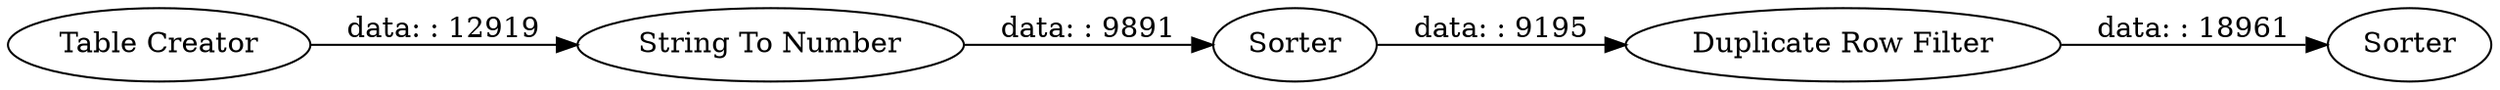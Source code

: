 digraph {
	"4781421105482682544_22" [label=Sorter]
	"4781421105482682544_20" [label=Sorter]
	"4781421105482682544_23" [label="String To Number"]
	"4781421105482682544_21" [label="Duplicate Row Filter"]
	"4781421105482682544_1" [label="Table Creator"]
	"4781421105482682544_20" -> "4781421105482682544_21" [label="data: : 9195"]
	"4781421105482682544_23" -> "4781421105482682544_20" [label="data: : 9891"]
	"4781421105482682544_21" -> "4781421105482682544_22" [label="data: : 18961"]
	"4781421105482682544_1" -> "4781421105482682544_23" [label="data: : 12919"]
	rankdir=LR
}
